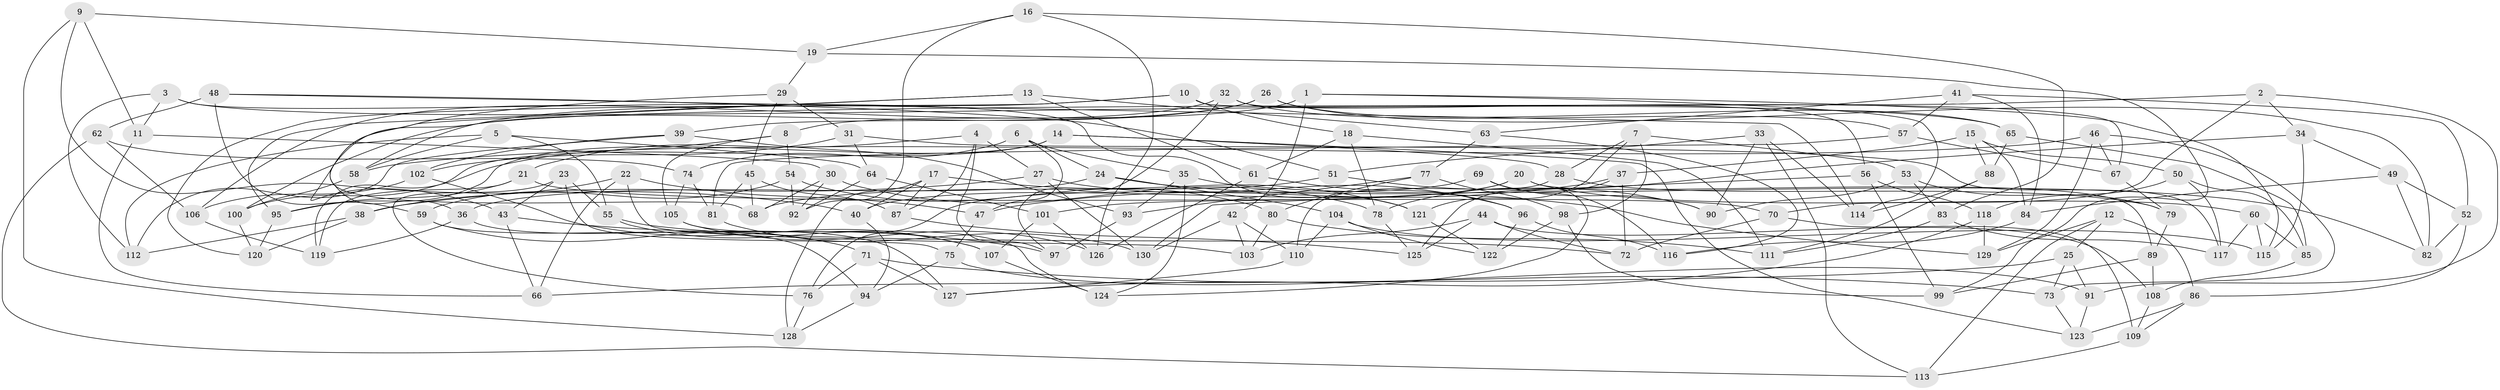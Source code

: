 // Generated by graph-tools (version 1.1) at 2025/58/03/09/25 04:58:51]
// undirected, 130 vertices, 260 edges
graph export_dot {
graph [start="1"]
  node [color=gray90,style=filled];
  1;
  2;
  3;
  4;
  5;
  6;
  7;
  8;
  9;
  10;
  11;
  12;
  13;
  14;
  15;
  16;
  17;
  18;
  19;
  20;
  21;
  22;
  23;
  24;
  25;
  26;
  27;
  28;
  29;
  30;
  31;
  32;
  33;
  34;
  35;
  36;
  37;
  38;
  39;
  40;
  41;
  42;
  43;
  44;
  45;
  46;
  47;
  48;
  49;
  50;
  51;
  52;
  53;
  54;
  55;
  56;
  57;
  58;
  59;
  60;
  61;
  62;
  63;
  64;
  65;
  66;
  67;
  68;
  69;
  70;
  71;
  72;
  73;
  74;
  75;
  76;
  77;
  78;
  79;
  80;
  81;
  82;
  83;
  84;
  85;
  86;
  87;
  88;
  89;
  90;
  91;
  92;
  93;
  94;
  95;
  96;
  97;
  98;
  99;
  100;
  101;
  102;
  103;
  104;
  105;
  106;
  107;
  108;
  109;
  110;
  111;
  112;
  113;
  114;
  115;
  116;
  117;
  118;
  119;
  120;
  121;
  122;
  123;
  124;
  125;
  126;
  127;
  128;
  129;
  130;
  1 -- 115;
  1 -- 8;
  1 -- 114;
  1 -- 42;
  2 -- 100;
  2 -- 91;
  2 -- 34;
  2 -- 70;
  3 -- 11;
  3 -- 112;
  3 -- 65;
  3 -- 121;
  4 -- 21;
  4 -- 87;
  4 -- 97;
  4 -- 27;
  5 -- 55;
  5 -- 112;
  5 -- 58;
  5 -- 64;
  6 -- 24;
  6 -- 74;
  6 -- 47;
  6 -- 35;
  7 -- 98;
  7 -- 121;
  7 -- 28;
  7 -- 53;
  8 -- 54;
  8 -- 105;
  8 -- 119;
  9 -- 128;
  9 -- 40;
  9 -- 11;
  9 -- 19;
  10 -- 58;
  10 -- 18;
  10 -- 67;
  10 -- 120;
  11 -- 66;
  11 -- 30;
  12 -- 86;
  12 -- 129;
  12 -- 25;
  12 -- 113;
  13 -- 61;
  13 -- 95;
  13 -- 63;
  13 -- 43;
  14 -- 28;
  14 -- 100;
  14 -- 123;
  14 -- 95;
  15 -- 88;
  15 -- 37;
  15 -- 84;
  15 -- 50;
  16 -- 92;
  16 -- 126;
  16 -- 19;
  16 -- 83;
  17 -- 128;
  17 -- 121;
  17 -- 40;
  17 -- 87;
  18 -- 111;
  18 -- 61;
  18 -- 78;
  19 -- 99;
  19 -- 29;
  20 -- 40;
  20 -- 60;
  20 -- 89;
  20 -- 101;
  21 -- 95;
  21 -- 70;
  21 -- 119;
  22 -- 103;
  22 -- 66;
  22 -- 47;
  22 -- 38;
  23 -- 55;
  23 -- 76;
  23 -- 43;
  23 -- 75;
  24 -- 104;
  24 -- 36;
  24 -- 129;
  25 -- 66;
  25 -- 73;
  25 -- 91;
  26 -- 36;
  26 -- 65;
  26 -- 82;
  26 -- 39;
  27 -- 38;
  27 -- 130;
  27 -- 96;
  28 -- 110;
  28 -- 79;
  29 -- 31;
  29 -- 45;
  29 -- 68;
  30 -- 92;
  30 -- 68;
  30 -- 78;
  31 -- 64;
  31 -- 102;
  31 -- 117;
  32 -- 56;
  32 -- 106;
  32 -- 97;
  32 -- 57;
  33 -- 90;
  33 -- 51;
  33 -- 114;
  33 -- 113;
  34 -- 78;
  34 -- 49;
  34 -- 115;
  35 -- 93;
  35 -- 82;
  35 -- 124;
  36 -- 127;
  36 -- 119;
  37 -- 125;
  37 -- 47;
  37 -- 72;
  38 -- 120;
  38 -- 112;
  39 -- 93;
  39 -- 112;
  39 -- 102;
  40 -- 94;
  41 -- 52;
  41 -- 57;
  41 -- 84;
  41 -- 63;
  42 -- 130;
  42 -- 110;
  42 -- 103;
  43 -- 66;
  43 -- 97;
  44 -- 108;
  44 -- 103;
  44 -- 72;
  44 -- 125;
  45 -- 87;
  45 -- 68;
  45 -- 81;
  46 -- 129;
  46 -- 73;
  46 -- 58;
  46 -- 67;
  47 -- 75;
  48 -- 59;
  48 -- 114;
  48 -- 51;
  48 -- 62;
  49 -- 84;
  49 -- 52;
  49 -- 82;
  50 -- 85;
  50 -- 117;
  50 -- 118;
  51 -- 68;
  51 -- 90;
  52 -- 82;
  52 -- 86;
  53 -- 90;
  53 -- 83;
  53 -- 79;
  54 -- 80;
  54 -- 59;
  54 -- 92;
  55 -- 107;
  55 -- 72;
  56 -- 99;
  56 -- 118;
  56 -- 130;
  57 -- 67;
  57 -- 81;
  58 -- 100;
  59 -- 71;
  59 -- 94;
  60 -- 85;
  60 -- 115;
  60 -- 117;
  61 -- 126;
  61 -- 96;
  62 -- 106;
  62 -- 74;
  62 -- 113;
  63 -- 116;
  63 -- 77;
  64 -- 92;
  64 -- 101;
  65 -- 85;
  65 -- 88;
  67 -- 79;
  69 -- 90;
  69 -- 116;
  69 -- 124;
  69 -- 76;
  70 -- 109;
  70 -- 72;
  71 -- 73;
  71 -- 76;
  71 -- 127;
  73 -- 123;
  74 -- 81;
  74 -- 105;
  75 -- 94;
  75 -- 91;
  76 -- 128;
  77 -- 98;
  77 -- 93;
  77 -- 80;
  78 -- 125;
  79 -- 89;
  80 -- 111;
  80 -- 103;
  81 -- 130;
  83 -- 111;
  83 -- 117;
  84 -- 116;
  85 -- 108;
  86 -- 123;
  86 -- 109;
  87 -- 125;
  88 -- 111;
  88 -- 114;
  89 -- 99;
  89 -- 108;
  91 -- 123;
  93 -- 97;
  94 -- 128;
  95 -- 120;
  96 -- 116;
  96 -- 122;
  98 -- 99;
  98 -- 122;
  100 -- 120;
  101 -- 107;
  101 -- 126;
  102 -- 106;
  102 -- 107;
  104 -- 110;
  104 -- 115;
  104 -- 122;
  105 -- 124;
  105 -- 126;
  106 -- 119;
  107 -- 124;
  108 -- 109;
  109 -- 113;
  110 -- 127;
  118 -- 129;
  118 -- 127;
  121 -- 122;
}
